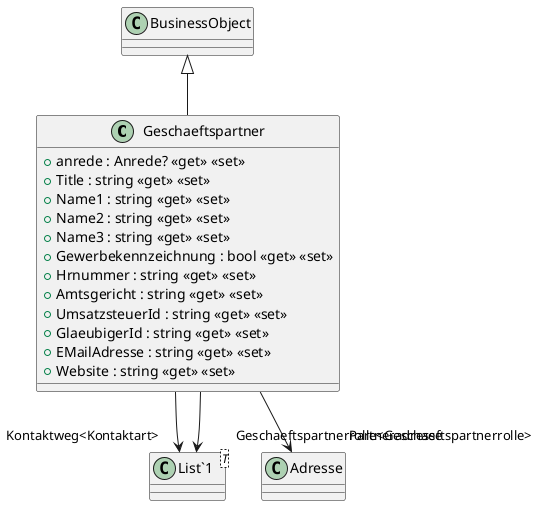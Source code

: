 @startuml
class Geschaeftspartner {
    + anrede : Anrede? <<get>> <<set>>
    + Title : string <<get>> <<set>>
    + Name1 : string <<get>> <<set>>
    + Name2 : string <<get>> <<set>>
    + Name3 : string <<get>> <<set>>
    + Gewerbekennzeichnung : bool <<get>> <<set>>
    + Hrnummer : string <<get>> <<set>>
    + Amtsgericht : string <<get>> <<set>>
    + UmsatzsteuerId : string <<get>> <<set>>
    + GlaeubigerId : string <<get>> <<set>>
    + EMailAdresse : string <<get>> <<set>>
    + Website : string <<get>> <<set>>
}
class "List`1"<T> {
}
BusinessObject <|-- Geschaeftspartner
Geschaeftspartner --> "Kontaktweg<Kontaktart>" "List`1"
Geschaeftspartner --> "Geschaeftspartnerrolle<Geschaeftspartnerrolle>" "List`1"
Geschaeftspartner --> "Partneradresse" Adresse
@enduml

